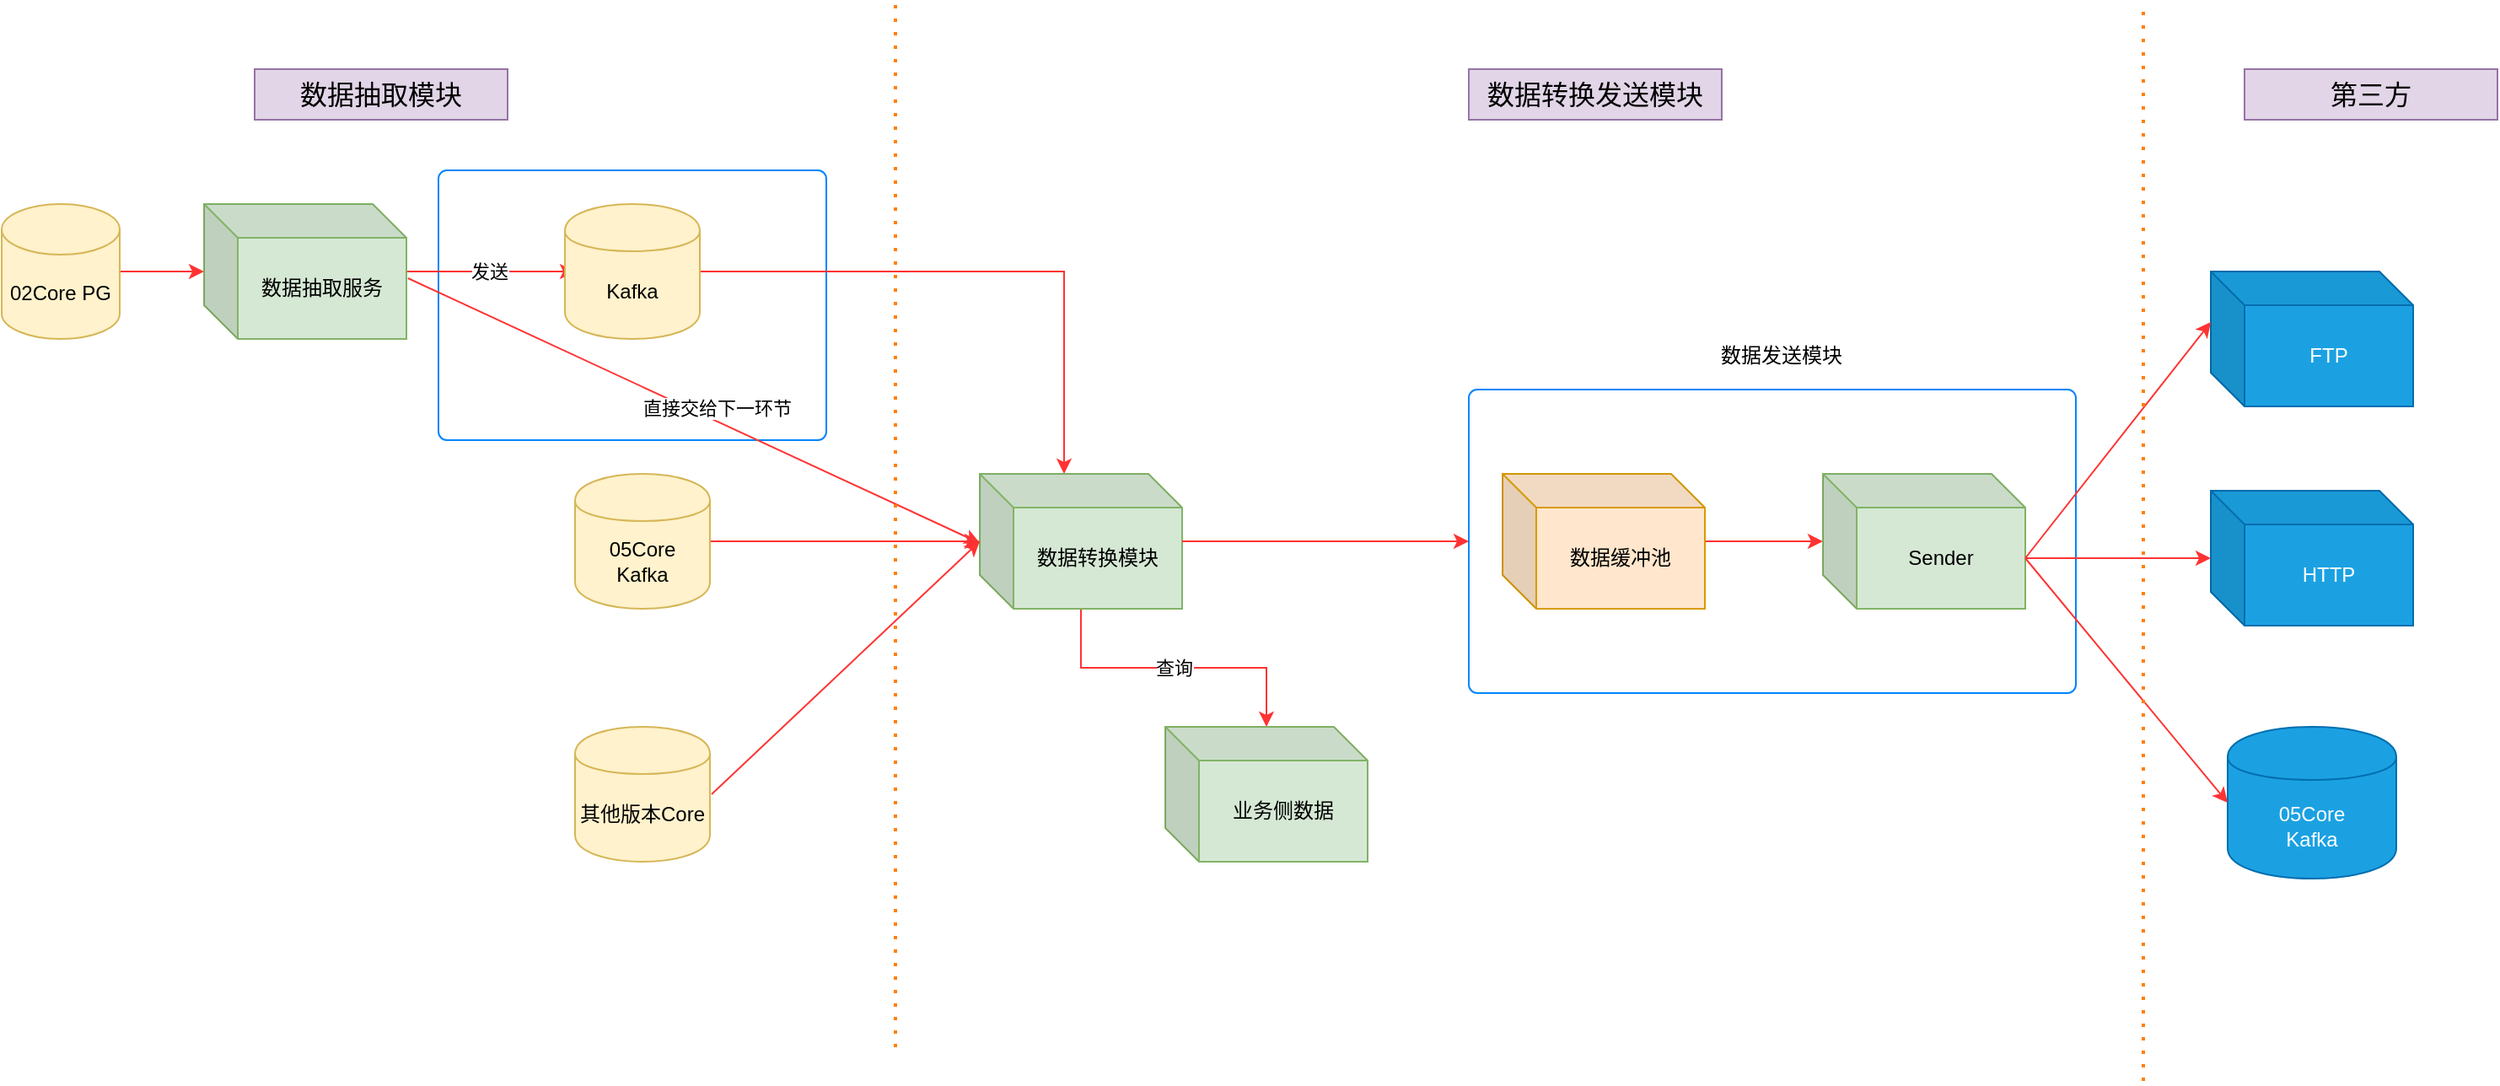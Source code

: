 <mxfile version="14.1.3" type="github">
  <diagram id="7kN7DwJZ8GfWILWKK1_0" name="第 1 页">
    <mxGraphModel dx="998" dy="1929" grid="1" gridSize="10" guides="1" tooltips="1" connect="1" arrows="1" fold="1" page="1" pageScale="1" pageWidth="827" pageHeight="1169" math="0" shadow="0">
      <root>
        <mxCell id="0" />
        <mxCell id="1" parent="0" />
        <mxCell id="GcMkEdudxcqHuX1BtWUG-27" value="" style="html=1;shadow=0;dashed=0;shape=mxgraph.bootstrap.rrect;rSize=5;strokeColor=#0085FC;html=1;whiteSpace=wrap;fillColor=#ffffff;fontColor=#0085FC;verticalAlign=bottom;align=left;spacing=20;spacingBottom=0;fontSize=14;" vertex="1" parent="1">
          <mxGeometry x="339" y="70" width="230" height="160" as="geometry" />
        </mxCell>
        <mxCell id="GcMkEdudxcqHuX1BtWUG-3" value="" style="edgeStyle=orthogonalEdgeStyle;rounded=0;orthogonalLoop=1;jettySize=auto;html=1;strokeColor=#FF3333;" edge="1" parent="1" source="GcMkEdudxcqHuX1BtWUG-1" target="GcMkEdudxcqHuX1BtWUG-2">
          <mxGeometry relative="1" as="geometry" />
        </mxCell>
        <mxCell id="GcMkEdudxcqHuX1BtWUG-1" value="02Core PG" style="shape=cylinder3;whiteSpace=wrap;html=1;boundedLbl=1;backgroundOutline=1;size=15;fillColor=#fff2cc;strokeColor=#d6b656;" vertex="1" parent="1">
          <mxGeometry x="80" y="90" width="70" height="80" as="geometry" />
        </mxCell>
        <mxCell id="GcMkEdudxcqHuX1BtWUG-5" value="发送" style="edgeStyle=orthogonalEdgeStyle;rounded=0;orthogonalLoop=1;jettySize=auto;html=1;exitX=1;exitY=0.525;exitDx=0;exitDy=0;exitPerimeter=0;strokeColor=#FF3333;" edge="1" parent="1" source="GcMkEdudxcqHuX1BtWUG-2">
          <mxGeometry relative="1" as="geometry">
            <mxPoint x="420" y="130" as="targetPoint" />
            <Array as="points">
              <mxPoint x="320" y="130" />
            </Array>
          </mxGeometry>
        </mxCell>
        <mxCell id="GcMkEdudxcqHuX1BtWUG-2" value="数据抽取服务" style="shape=cube;whiteSpace=wrap;html=1;boundedLbl=1;backgroundOutline=1;darkOpacity=0.05;darkOpacity2=0.1;fillColor=#d5e8d4;strokeColor=#82b366;" vertex="1" parent="1">
          <mxGeometry x="200" y="90" width="120" height="80" as="geometry" />
        </mxCell>
        <mxCell id="GcMkEdudxcqHuX1BtWUG-36" style="edgeStyle=orthogonalEdgeStyle;rounded=0;orthogonalLoop=1;jettySize=auto;html=1;exitX=1;exitY=0.5;exitDx=0;exitDy=0;entryX=0;entryY=0;entryDx=50;entryDy=0;entryPerimeter=0;fillColor=#fff2cc;strokeColor=#FF3333;" edge="1" parent="1" source="GcMkEdudxcqHuX1BtWUG-4" target="GcMkEdudxcqHuX1BtWUG-9">
          <mxGeometry relative="1" as="geometry" />
        </mxCell>
        <mxCell id="GcMkEdudxcqHuX1BtWUG-4" value="Kafka" style="shape=cylinder;whiteSpace=wrap;html=1;boundedLbl=1;backgroundOutline=1;fillColor=#fff2cc;strokeColor=#d6b656;" vertex="1" parent="1">
          <mxGeometry x="414" y="90" width="80" height="80" as="geometry" />
        </mxCell>
        <mxCell id="GcMkEdudxcqHuX1BtWUG-14" style="edgeStyle=orthogonalEdgeStyle;rounded=0;orthogonalLoop=1;jettySize=auto;html=1;entryX=0;entryY=0.5;entryDx=0;entryDy=0;entryPerimeter=0;fillColor=#fff2cc;strokeColor=#FF3333;" edge="1" parent="1" source="GcMkEdudxcqHuX1BtWUG-7" target="GcMkEdudxcqHuX1BtWUG-9">
          <mxGeometry relative="1" as="geometry" />
        </mxCell>
        <mxCell id="GcMkEdudxcqHuX1BtWUG-7" value="05Core&lt;br&gt;Kafka" style="shape=cylinder;whiteSpace=wrap;html=1;boundedLbl=1;backgroundOutline=1;fillColor=#fff2cc;strokeColor=#d6b656;" vertex="1" parent="1">
          <mxGeometry x="420" y="250" width="80" height="80" as="geometry" />
        </mxCell>
        <mxCell id="GcMkEdudxcqHuX1BtWUG-8" value="其他版本Core" style="shape=cylinder;whiteSpace=wrap;html=1;boundedLbl=1;backgroundOutline=1;fillColor=#fff2cc;strokeColor=#d6b656;" vertex="1" parent="1">
          <mxGeometry x="420" y="400" width="80" height="80" as="geometry" />
        </mxCell>
        <mxCell id="GcMkEdudxcqHuX1BtWUG-13" value="查询" style="edgeStyle=orthogonalEdgeStyle;rounded=0;orthogonalLoop=1;jettySize=auto;html=1;fillColor=#fff2cc;strokeColor=#FF3333;" edge="1" parent="1" source="GcMkEdudxcqHuX1BtWUG-9" target="GcMkEdudxcqHuX1BtWUG-11">
          <mxGeometry relative="1" as="geometry" />
        </mxCell>
        <mxCell id="GcMkEdudxcqHuX1BtWUG-9" value="数据转换模块" style="shape=cube;whiteSpace=wrap;html=1;boundedLbl=1;backgroundOutline=1;darkOpacity=0.05;darkOpacity2=0.1;fillColor=#d5e8d4;strokeColor=#82b366;" vertex="1" parent="1">
          <mxGeometry x="660" y="250" width="120" height="80" as="geometry" />
        </mxCell>
        <mxCell id="GcMkEdudxcqHuX1BtWUG-11" value="业务侧数据" style="shape=cube;whiteSpace=wrap;html=1;boundedLbl=1;backgroundOutline=1;darkOpacity=0.05;darkOpacity2=0.1;fillColor=#d5e8d4;strokeColor=#82b366;" vertex="1" parent="1">
          <mxGeometry x="770" y="400" width="120" height="80" as="geometry" />
        </mxCell>
        <mxCell id="GcMkEdudxcqHuX1BtWUG-22" value="" style="html=1;shadow=0;dashed=0;shape=mxgraph.bootstrap.rrect;rSize=5;strokeColor=#0085FC;html=1;whiteSpace=wrap;fillColor=#ffffff;fontColor=#0085FC;verticalAlign=bottom;align=left;spacing=20;spacingBottom=0;fontSize=14;" vertex="1" parent="1">
          <mxGeometry x="950" y="200" width="360" height="180" as="geometry" />
        </mxCell>
        <mxCell id="GcMkEdudxcqHuX1BtWUG-50" value="" style="edgeStyle=orthogonalEdgeStyle;rounded=0;orthogonalLoop=1;jettySize=auto;html=1;strokeColor=#FF3333;" edge="1" parent="1" source="GcMkEdudxcqHuX1BtWUG-24" target="GcMkEdudxcqHuX1BtWUG-25">
          <mxGeometry relative="1" as="geometry" />
        </mxCell>
        <mxCell id="GcMkEdudxcqHuX1BtWUG-24" value="数据缓冲池" style="shape=cube;whiteSpace=wrap;html=1;boundedLbl=1;backgroundOutline=1;darkOpacity=0.05;darkOpacity2=0.1;fillColor=#ffe6cc;strokeColor=#d79b00;" vertex="1" parent="1">
          <mxGeometry x="970" y="250" width="120" height="80" as="geometry" />
        </mxCell>
        <mxCell id="GcMkEdudxcqHuX1BtWUG-25" value="Sender" style="shape=cube;whiteSpace=wrap;html=1;boundedLbl=1;backgroundOutline=1;darkOpacity=0.05;darkOpacity2=0.1;fillColor=#d5e8d4;strokeColor=#82b366;" vertex="1" parent="1">
          <mxGeometry x="1160" y="250" width="120" height="80" as="geometry" />
        </mxCell>
        <mxCell id="GcMkEdudxcqHuX1BtWUG-30" value="数据发送模块" style="text;html=1;align=center;verticalAlign=middle;resizable=0;points=[];autosize=1;" vertex="1" parent="1">
          <mxGeometry x="1090" y="170" width="90" height="20" as="geometry" />
        </mxCell>
        <mxCell id="GcMkEdudxcqHuX1BtWUG-31" value="FTP" style="shape=cube;whiteSpace=wrap;html=1;boundedLbl=1;backgroundOutline=1;darkOpacity=0.05;darkOpacity2=0.1;fillColor=#1ba1e2;strokeColor=#006EAF;fontColor=#ffffff;" vertex="1" parent="1">
          <mxGeometry x="1390" y="130" width="120" height="80" as="geometry" />
        </mxCell>
        <mxCell id="GcMkEdudxcqHuX1BtWUG-32" value="HTTP" style="shape=cube;whiteSpace=wrap;html=1;boundedLbl=1;backgroundOutline=1;darkOpacity=0.05;darkOpacity2=0.1;fillColor=#1ba1e2;strokeColor=#006EAF;fontColor=#ffffff;" vertex="1" parent="1">
          <mxGeometry x="1390" y="260" width="120" height="80" as="geometry" />
        </mxCell>
        <mxCell id="GcMkEdudxcqHuX1BtWUG-33" value="05Core&lt;br&gt;Kafka" style="shape=cylinder;whiteSpace=wrap;html=1;boundedLbl=1;backgroundOutline=1;fillColor=#1ba1e2;strokeColor=#006EAF;fontColor=#ffffff;" vertex="1" parent="1">
          <mxGeometry x="1400" y="400" width="100" height="90" as="geometry" />
        </mxCell>
        <mxCell id="GcMkEdudxcqHuX1BtWUG-35" value="" style="endArrow=classic;html=1;entryX=0;entryY=0.513;entryDx=0;entryDy=0;entryPerimeter=0;exitX=1.008;exitY=0.55;exitDx=0;exitDy=0;exitPerimeter=0;fillColor=#fff2cc;strokeColor=#FF3333;" edge="1" parent="1" source="GcMkEdudxcqHuX1BtWUG-2" target="GcMkEdudxcqHuX1BtWUG-9">
          <mxGeometry width="50" height="50" relative="1" as="geometry">
            <mxPoint x="660" y="220" as="sourcePoint" />
            <mxPoint x="710" y="170" as="targetPoint" />
          </mxGeometry>
        </mxCell>
        <mxCell id="GcMkEdudxcqHuX1BtWUG-52" value="直接交给下一环节" style="edgeLabel;html=1;align=center;verticalAlign=middle;resizable=0;points=[];" vertex="1" connectable="0" parent="GcMkEdudxcqHuX1BtWUG-35">
          <mxGeometry x="0.062" y="7" relative="1" as="geometry">
            <mxPoint as="offset" />
          </mxGeometry>
        </mxCell>
        <mxCell id="GcMkEdudxcqHuX1BtWUG-37" value="" style="endArrow=none;dashed=1;html=1;dashPattern=1 3;strokeWidth=2;fillColor=#cdeb8b;rounded=0;strokeColor=#FF8000;" edge="1" parent="1">
          <mxGeometry width="50" height="50" relative="1" as="geometry">
            <mxPoint x="610" y="590" as="sourcePoint" />
            <mxPoint x="610" y="-30" as="targetPoint" />
          </mxGeometry>
        </mxCell>
        <mxCell id="GcMkEdudxcqHuX1BtWUG-40" value="" style="endArrow=classic;html=1;fillColor=#fff2cc;strokeColor=#FF3333;" edge="1" parent="1">
          <mxGeometry width="50" height="50" relative="1" as="geometry">
            <mxPoint x="501" y="440" as="sourcePoint" />
            <mxPoint x="660" y="290" as="targetPoint" />
          </mxGeometry>
        </mxCell>
        <mxCell id="GcMkEdudxcqHuX1BtWUG-42" value="&lt;font style=&quot;font-size: 16px&quot;&gt;数据抽取模块&lt;/font&gt;" style="text;html=1;strokeColor=#9673a6;fillColor=#e1d5e7;align=center;verticalAlign=middle;whiteSpace=wrap;rounded=0;" vertex="1" parent="1">
          <mxGeometry x="230" y="10" width="150" height="30" as="geometry" />
        </mxCell>
        <mxCell id="GcMkEdudxcqHuX1BtWUG-43" value="" style="endArrow=classic;html=1;entryX=0;entryY=0;entryDx=0;entryDy=30;entryPerimeter=0;exitX=0;exitY=0;exitDx=120;exitDy=50;exitPerimeter=0;strokeColor=#FF3333;" edge="1" parent="1" source="GcMkEdudxcqHuX1BtWUG-25" target="GcMkEdudxcqHuX1BtWUG-31">
          <mxGeometry width="50" height="50" relative="1" as="geometry">
            <mxPoint x="1120" y="290" as="sourcePoint" />
            <mxPoint x="1170" y="240" as="targetPoint" />
          </mxGeometry>
        </mxCell>
        <mxCell id="GcMkEdudxcqHuX1BtWUG-44" value="" style="endArrow=classic;html=1;exitX=0;exitY=0;exitDx=120;exitDy=50;exitPerimeter=0;strokeColor=#FF3333;" edge="1" parent="1" source="GcMkEdudxcqHuX1BtWUG-25" target="GcMkEdudxcqHuX1BtWUG-32">
          <mxGeometry width="50" height="50" relative="1" as="geometry">
            <mxPoint x="1290" y="310" as="sourcePoint" />
            <mxPoint x="1400" y="170" as="targetPoint" />
          </mxGeometry>
        </mxCell>
        <mxCell id="GcMkEdudxcqHuX1BtWUG-45" value="" style="endArrow=classic;html=1;entryX=0;entryY=0.5;entryDx=0;entryDy=0;exitX=0;exitY=0;exitDx=120;exitDy=50;exitPerimeter=0;strokeColor=#FF3333;" edge="1" parent="1" source="GcMkEdudxcqHuX1BtWUG-25" target="GcMkEdudxcqHuX1BtWUG-33">
          <mxGeometry width="50" height="50" relative="1" as="geometry">
            <mxPoint x="1290" y="310" as="sourcePoint" />
            <mxPoint x="1400" y="170" as="targetPoint" />
          </mxGeometry>
        </mxCell>
        <mxCell id="GcMkEdudxcqHuX1BtWUG-46" value="" style="endArrow=none;dashed=1;html=1;dashPattern=1 3;strokeWidth=2;strokeColor=#FF8000;" edge="1" parent="1">
          <mxGeometry width="50" height="50" relative="1" as="geometry">
            <mxPoint x="1350" y="610" as="sourcePoint" />
            <mxPoint x="1350" y="-30" as="targetPoint" />
          </mxGeometry>
        </mxCell>
        <mxCell id="GcMkEdudxcqHuX1BtWUG-47" value="" style="endArrow=classic;html=1;fillColor=#fff2cc;strokeColor=#FF3333;" edge="1" parent="1" source="GcMkEdudxcqHuX1BtWUG-9">
          <mxGeometry width="50" height="50" relative="1" as="geometry">
            <mxPoint x="780" y="340" as="sourcePoint" />
            <mxPoint x="950" y="290" as="targetPoint" />
          </mxGeometry>
        </mxCell>
        <mxCell id="GcMkEdudxcqHuX1BtWUG-48" value="&lt;font style=&quot;font-size: 16px&quot;&gt;数据转换发送模块&lt;/font&gt;" style="text;html=1;strokeColor=#9673a6;fillColor=#e1d5e7;align=center;verticalAlign=middle;whiteSpace=wrap;rounded=0;" vertex="1" parent="1">
          <mxGeometry x="950" y="10" width="150" height="30" as="geometry" />
        </mxCell>
        <mxCell id="GcMkEdudxcqHuX1BtWUG-49" value="&lt;font style=&quot;font-size: 16px&quot;&gt;第三方&lt;/font&gt;" style="text;html=1;strokeColor=#9673a6;fillColor=#e1d5e7;align=center;verticalAlign=middle;whiteSpace=wrap;rounded=0;" vertex="1" parent="1">
          <mxGeometry x="1410" y="10" width="150" height="30" as="geometry" />
        </mxCell>
      </root>
    </mxGraphModel>
  </diagram>
</mxfile>
